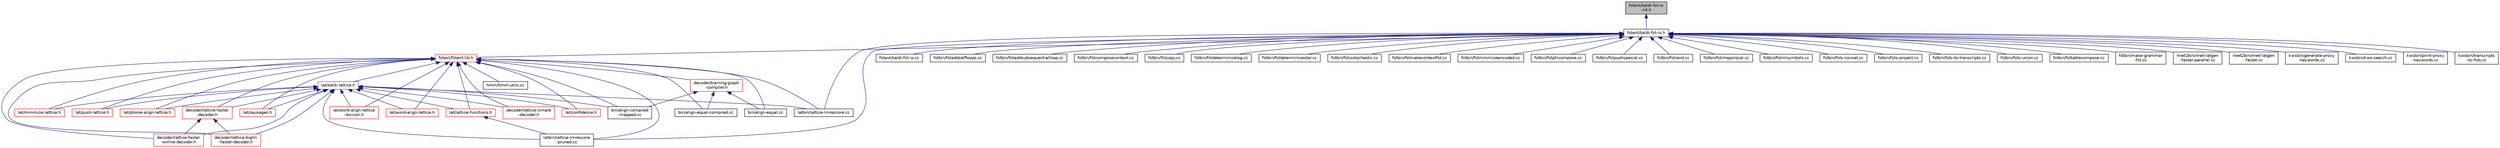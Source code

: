 digraph "fstext/kaldi-fst-io-inl.h"
{
  edge [fontname="Helvetica",fontsize="10",labelfontname="Helvetica",labelfontsize="10"];
  node [fontname="Helvetica",fontsize="10",shape=record];
  Node30 [label="fstext/kaldi-fst-io\l-inl.h",height=0.2,width=0.4,color="black", fillcolor="grey75", style="filled", fontcolor="black"];
  Node30 -> Node31 [dir="back",color="midnightblue",fontsize="10",style="solid",fontname="Helvetica"];
  Node31 [label="fstext/kaldi-fst-io.h",height=0.2,width=0.4,color="black", fillcolor="white", style="filled",URL="$kaldi-fst-io_8h.html"];
  Node31 -> Node32 [dir="back",color="midnightblue",fontsize="10",style="solid",fontname="Helvetica"];
  Node32 [label="fstext/fstext-lib.h",height=0.2,width=0.4,color="red", fillcolor="white", style="filled",URL="$fstext-lib_8h.html"];
  Node32 -> Node33 [dir="back",color="midnightblue",fontsize="10",style="solid",fontname="Helvetica"];
  Node33 [label="lat/kaldi-lattice.h",height=0.2,width=0.4,color="red", fillcolor="white", style="filled",URL="$kaldi-lattice_8h.html"];
  Node33 -> Node90 [dir="back",color="midnightblue",fontsize="10",style="solid",fontname="Helvetica"];
  Node90 [label="decoder/lattice-faster\l-decoder.h",height=0.2,width=0.4,color="red", fillcolor="white", style="filled",URL="$lattice-faster-decoder_8h.html"];
  Node90 -> Node109 [dir="back",color="midnightblue",fontsize="10",style="solid",fontname="Helvetica"];
  Node109 [label="decoder/lattice-biglm\l-faster-decoder.h",height=0.2,width=0.4,color="red", fillcolor="white", style="filled",URL="$lattice-biglm-faster-decoder_8h.html"];
  Node90 -> Node112 [dir="back",color="midnightblue",fontsize="10",style="solid",fontname="Helvetica"];
  Node112 [label="decoder/lattice-faster\l-online-decoder.h",height=0.2,width=0.4,color="red", fillcolor="white", style="filled",URL="$lattice-faster-online-decoder_8h.html"];
  Node33 -> Node114 [dir="back",color="midnightblue",fontsize="10",style="solid",fontname="Helvetica"];
  Node114 [label="decoder/lattice-simple\l-decoder.h",height=0.2,width=0.4,color="red", fillcolor="white", style="filled",URL="$lattice-simple-decoder_8h.html"];
  Node33 -> Node123 [dir="back",color="midnightblue",fontsize="10",style="solid",fontname="Helvetica"];
  Node123 [label="lat/lattice-functions.h",height=0.2,width=0.4,color="red", fillcolor="white", style="filled",URL="$lattice-functions_8h.html"];
  Node123 -> Node146 [dir="back",color="midnightblue",fontsize="10",style="solid",fontname="Helvetica"];
  Node146 [label="latbin/lattice-lmrescore\l-pruned.cc",height=0.2,width=0.4,color="black", fillcolor="white", style="filled",URL="$lattice-lmrescore-pruned_8cc.html"];
  Node33 -> Node109 [dir="back",color="midnightblue",fontsize="10",style="solid",fontname="Helvetica"];
  Node33 -> Node112 [dir="back",color="midnightblue",fontsize="10",style="solid",fontname="Helvetica"];
  Node33 -> Node178 [dir="back",color="midnightblue",fontsize="10",style="solid",fontname="Helvetica"];
  Node178 [label="lat/confidence.h",height=0.2,width=0.4,color="red", fillcolor="white", style="filled",URL="$confidence_8h.html"];
  Node33 -> Node179 [dir="back",color="midnightblue",fontsize="10",style="solid",fontname="Helvetica"];
  Node179 [label="lat/minimize-lattice.h",height=0.2,width=0.4,color="red", fillcolor="white", style="filled",URL="$minimize-lattice_8h.html"];
  Node33 -> Node183 [dir="back",color="midnightblue",fontsize="10",style="solid",fontname="Helvetica"];
  Node183 [label="lat/push-lattice.h",height=0.2,width=0.4,color="red", fillcolor="white", style="filled",URL="$push-lattice_8h.html"];
  Node33 -> Node189 [dir="back",color="midnightblue",fontsize="10",style="solid",fontname="Helvetica"];
  Node189 [label="lat/phone-align-lattice.h",height=0.2,width=0.4,color="red", fillcolor="white", style="filled",URL="$phone-align-lattice_8h.html"];
  Node33 -> Node191 [dir="back",color="midnightblue",fontsize="10",style="solid",fontname="Helvetica"];
  Node191 [label="lat/sausages.h",height=0.2,width=0.4,color="red", fillcolor="white", style="filled",URL="$sausages_8h.html"];
  Node33 -> Node194 [dir="back",color="midnightblue",fontsize="10",style="solid",fontname="Helvetica"];
  Node194 [label="lat/word-align-lattice\l-lexicon.h",height=0.2,width=0.4,color="red", fillcolor="white", style="filled",URL="$word-align-lattice-lexicon_8h.html"];
  Node33 -> Node195 [dir="back",color="midnightblue",fontsize="10",style="solid",fontname="Helvetica"];
  Node195 [label="lat/word-align-lattice.h",height=0.2,width=0.4,color="red", fillcolor="white", style="filled",URL="$word-align-lattice_8h.html"];
  Node33 -> Node52 [dir="back",color="midnightblue",fontsize="10",style="solid",fontname="Helvetica"];
  Node52 [label="bin/align-compiled\l-mapped.cc",height=0.2,width=0.4,color="black", fillcolor="white", style="filled",URL="$align-compiled-mapped_8cc.html"];
  Node33 -> Node146 [dir="back",color="midnightblue",fontsize="10",style="solid",fontname="Helvetica"];
  Node33 -> Node203 [dir="back",color="midnightblue",fontsize="10",style="solid",fontname="Helvetica"];
  Node203 [label="latbin/lattice-lmrescore.cc",height=0.2,width=0.4,color="black", fillcolor="white", style="filled",URL="$lattice-lmrescore_8cc.html"];
  Node32 -> Node43 [dir="back",color="midnightblue",fontsize="10",style="solid",fontname="Helvetica"];
  Node43 [label="hmm/hmm-utils.cc",height=0.2,width=0.4,color="black", fillcolor="white", style="filled",URL="$hmm-utils_8cc.html"];
  Node32 -> Node90 [dir="back",color="midnightblue",fontsize="10",style="solid",fontname="Helvetica"];
  Node32 -> Node114 [dir="back",color="midnightblue",fontsize="10",style="solid",fontname="Helvetica"];
  Node32 -> Node123 [dir="back",color="midnightblue",fontsize="10",style="solid",fontname="Helvetica"];
  Node32 -> Node109 [dir="back",color="midnightblue",fontsize="10",style="solid",fontname="Helvetica"];
  Node32 -> Node112 [dir="back",color="midnightblue",fontsize="10",style="solid",fontname="Helvetica"];
  Node32 -> Node280 [dir="back",color="midnightblue",fontsize="10",style="solid",fontname="Helvetica"];
  Node280 [label="decoder/training-graph\l-compiler.h",height=0.2,width=0.4,color="red", fillcolor="white", style="filled",URL="$training-graph-compiler_8h.html"];
  Node280 -> Node52 [dir="back",color="midnightblue",fontsize="10",style="solid",fontname="Helvetica"];
  Node280 -> Node281 [dir="back",color="midnightblue",fontsize="10",style="solid",fontname="Helvetica"];
  Node281 [label="bin/align-equal-compiled.cc",height=0.2,width=0.4,color="black", fillcolor="white", style="filled",URL="$align-equal-compiled_8cc.html"];
  Node280 -> Node282 [dir="back",color="midnightblue",fontsize="10",style="solid",fontname="Helvetica"];
  Node282 [label="bin/align-equal.cc",height=0.2,width=0.4,color="black", fillcolor="white", style="filled",URL="$align-equal_8cc.html"];
  Node32 -> Node178 [dir="back",color="midnightblue",fontsize="10",style="solid",fontname="Helvetica"];
  Node32 -> Node179 [dir="back",color="midnightblue",fontsize="10",style="solid",fontname="Helvetica"];
  Node32 -> Node183 [dir="back",color="midnightblue",fontsize="10",style="solid",fontname="Helvetica"];
  Node32 -> Node189 [dir="back",color="midnightblue",fontsize="10",style="solid",fontname="Helvetica"];
  Node32 -> Node191 [dir="back",color="midnightblue",fontsize="10",style="solid",fontname="Helvetica"];
  Node32 -> Node194 [dir="back",color="midnightblue",fontsize="10",style="solid",fontname="Helvetica"];
  Node32 -> Node195 [dir="back",color="midnightblue",fontsize="10",style="solid",fontname="Helvetica"];
  Node32 -> Node52 [dir="back",color="midnightblue",fontsize="10",style="solid",fontname="Helvetica"];
  Node32 -> Node281 [dir="back",color="midnightblue",fontsize="10",style="solid",fontname="Helvetica"];
  Node32 -> Node282 [dir="back",color="midnightblue",fontsize="10",style="solid",fontname="Helvetica"];
  Node32 -> Node146 [dir="back",color="midnightblue",fontsize="10",style="solid",fontname="Helvetica"];
  Node32 -> Node203 [dir="back",color="midnightblue",fontsize="10",style="solid",fontname="Helvetica"];
  Node31 -> Node286 [dir="back",color="midnightblue",fontsize="10",style="solid",fontname="Helvetica"];
  Node286 [label="fstext/kaldi-fst-io.cc",height=0.2,width=0.4,color="black", fillcolor="white", style="filled",URL="$kaldi-fst-io_8cc.html"];
  Node31 -> Node287 [dir="back",color="midnightblue",fontsize="10",style="solid",fontname="Helvetica"];
  Node287 [label="fstbin/fstaddselfloops.cc",height=0.2,width=0.4,color="black", fillcolor="white", style="filled",URL="$fstaddselfloops_8cc.html"];
  Node31 -> Node288 [dir="back",color="midnightblue",fontsize="10",style="solid",fontname="Helvetica"];
  Node288 [label="fstbin/fstaddsubsequentialloop.cc",height=0.2,width=0.4,color="black", fillcolor="white", style="filled",URL="$fstaddsubsequentialloop_8cc.html"];
  Node31 -> Node289 [dir="back",color="midnightblue",fontsize="10",style="solid",fontname="Helvetica"];
  Node289 [label="fstbin/fstcomposecontext.cc",height=0.2,width=0.4,color="black", fillcolor="white", style="filled",URL="$fstcomposecontext_8cc.html"];
  Node31 -> Node290 [dir="back",color="midnightblue",fontsize="10",style="solid",fontname="Helvetica"];
  Node290 [label="fstbin/fstcopy.cc",height=0.2,width=0.4,color="black", fillcolor="white", style="filled",URL="$fstcopy_8cc.html"];
  Node31 -> Node291 [dir="back",color="midnightblue",fontsize="10",style="solid",fontname="Helvetica"];
  Node291 [label="fstbin/fstdeterminizelog.cc",height=0.2,width=0.4,color="black", fillcolor="white", style="filled",URL="$fstdeterminizelog_8cc.html"];
  Node31 -> Node292 [dir="back",color="midnightblue",fontsize="10",style="solid",fontname="Helvetica"];
  Node292 [label="fstbin/fstdeterminizestar.cc",height=0.2,width=0.4,color="black", fillcolor="white", style="filled",URL="$fstdeterminizestar_8cc.html"];
  Node31 -> Node293 [dir="back",color="midnightblue",fontsize="10",style="solid",fontname="Helvetica"];
  Node293 [label="fstbin/fstisstochastic.cc",height=0.2,width=0.4,color="black", fillcolor="white", style="filled",URL="$fstisstochastic_8cc.html"];
  Node31 -> Node294 [dir="back",color="midnightblue",fontsize="10",style="solid",fontname="Helvetica"];
  Node294 [label="fstbin/fstmakecontextfst.cc",height=0.2,width=0.4,color="black", fillcolor="white", style="filled",URL="$fstmakecontextfst_8cc.html"];
  Node31 -> Node295 [dir="back",color="midnightblue",fontsize="10",style="solid",fontname="Helvetica"];
  Node295 [label="fstbin/fstminimizeencoded.cc",height=0.2,width=0.4,color="black", fillcolor="white", style="filled",URL="$fstminimizeencoded_8cc.html"];
  Node31 -> Node296 [dir="back",color="midnightblue",fontsize="10",style="solid",fontname="Helvetica"];
  Node296 [label="fstbin/fstphicompose.cc",height=0.2,width=0.4,color="black", fillcolor="white", style="filled",URL="$fstphicompose_8cc.html"];
  Node31 -> Node297 [dir="back",color="midnightblue",fontsize="10",style="solid",fontname="Helvetica"];
  Node297 [label="fstbin/fstpushspecial.cc",height=0.2,width=0.4,color="black", fillcolor="white", style="filled",URL="$fstpushspecial_8cc.html"];
  Node31 -> Node298 [dir="back",color="midnightblue",fontsize="10",style="solid",fontname="Helvetica"];
  Node298 [label="fstbin/fstrand.cc",height=0.2,width=0.4,color="black", fillcolor="white", style="filled",URL="$fstrand_8cc.html"];
  Node31 -> Node299 [dir="back",color="midnightblue",fontsize="10",style="solid",fontname="Helvetica"];
  Node299 [label="fstbin/fstrmepslocal.cc",height=0.2,width=0.4,color="black", fillcolor="white", style="filled",URL="$fstrmepslocal_8cc.html"];
  Node31 -> Node300 [dir="back",color="midnightblue",fontsize="10",style="solid",fontname="Helvetica"];
  Node300 [label="fstbin/fstrmsymbols.cc",height=0.2,width=0.4,color="black", fillcolor="white", style="filled",URL="$fstrmsymbols_8cc.html"];
  Node31 -> Node301 [dir="back",color="midnightblue",fontsize="10",style="solid",fontname="Helvetica"];
  Node301 [label="fstbin/fsts-concat.cc",height=0.2,width=0.4,color="black", fillcolor="white", style="filled",URL="$fsts-concat_8cc.html"];
  Node31 -> Node302 [dir="back",color="midnightblue",fontsize="10",style="solid",fontname="Helvetica"];
  Node302 [label="fstbin/fsts-project.cc",height=0.2,width=0.4,color="black", fillcolor="white", style="filled",URL="$fsts-project_8cc.html"];
  Node31 -> Node303 [dir="back",color="midnightblue",fontsize="10",style="solid",fontname="Helvetica"];
  Node303 [label="fstbin/fsts-to-transcripts.cc",height=0.2,width=0.4,color="black", fillcolor="white", style="filled",URL="$fsts-to-transcripts_8cc.html"];
  Node31 -> Node304 [dir="back",color="midnightblue",fontsize="10",style="solid",fontname="Helvetica"];
  Node304 [label="fstbin/fsts-union.cc",height=0.2,width=0.4,color="black", fillcolor="white", style="filled",URL="$fsts-union_8cc.html"];
  Node31 -> Node305 [dir="back",color="midnightblue",fontsize="10",style="solid",fontname="Helvetica"];
  Node305 [label="fstbin/fsttablecompose.cc",height=0.2,width=0.4,color="black", fillcolor="white", style="filled",URL="$fsttablecompose_8cc.html"];
  Node31 -> Node306 [dir="back",color="midnightblue",fontsize="10",style="solid",fontname="Helvetica"];
  Node306 [label="fstbin/make-grammar\l-fst.cc",height=0.2,width=0.4,color="black", fillcolor="white", style="filled",URL="$make-grammar-fst_8cc.html"];
  Node31 -> Node146 [dir="back",color="midnightblue",fontsize="10",style="solid",fontname="Helvetica"];
  Node31 -> Node203 [dir="back",color="midnightblue",fontsize="10",style="solid",fontname="Helvetica"];
  Node31 -> Node103 [dir="back",color="midnightblue",fontsize="10",style="solid",fontname="Helvetica"];
  Node103 [label="nnet2bin/nnet-latgen\l-faster-parallel.cc",height=0.2,width=0.4,color="black", fillcolor="white", style="filled",URL="$nnet-latgen-faster-parallel_8cc.html"];
  Node31 -> Node104 [dir="back",color="midnightblue",fontsize="10",style="solid",fontname="Helvetica"];
  Node104 [label="nnet2bin/nnet-latgen\l-faster.cc",height=0.2,width=0.4,color="black", fillcolor="white", style="filled",URL="$nnet-latgen-faster_8cc.html"];
  Node31 -> Node307 [dir="back",color="midnightblue",fontsize="10",style="solid",fontname="Helvetica"];
  Node307 [label="kwsbin/generate-proxy\l-keywords.cc",height=0.2,width=0.4,color="black", fillcolor="white", style="filled",URL="$generate-proxy-keywords_8cc.html"];
  Node31 -> Node308 [dir="back",color="midnightblue",fontsize="10",style="solid",fontname="Helvetica"];
  Node308 [label="kwsbin/kws-search.cc",height=0.2,width=0.4,color="black", fillcolor="white", style="filled",URL="$kws-search_8cc.html"];
  Node31 -> Node309 [dir="back",color="midnightblue",fontsize="10",style="solid",fontname="Helvetica"];
  Node309 [label="kwsbin/print-proxy\l-keywords.cc",height=0.2,width=0.4,color="black", fillcolor="white", style="filled",URL="$print-proxy-keywords_8cc.html"];
  Node31 -> Node310 [dir="back",color="midnightblue",fontsize="10",style="solid",fontname="Helvetica"];
  Node310 [label="kwsbin/transcripts\l-to-fsts.cc",height=0.2,width=0.4,color="black", fillcolor="white", style="filled",URL="$transcripts-to-fsts_8cc.html"];
}
